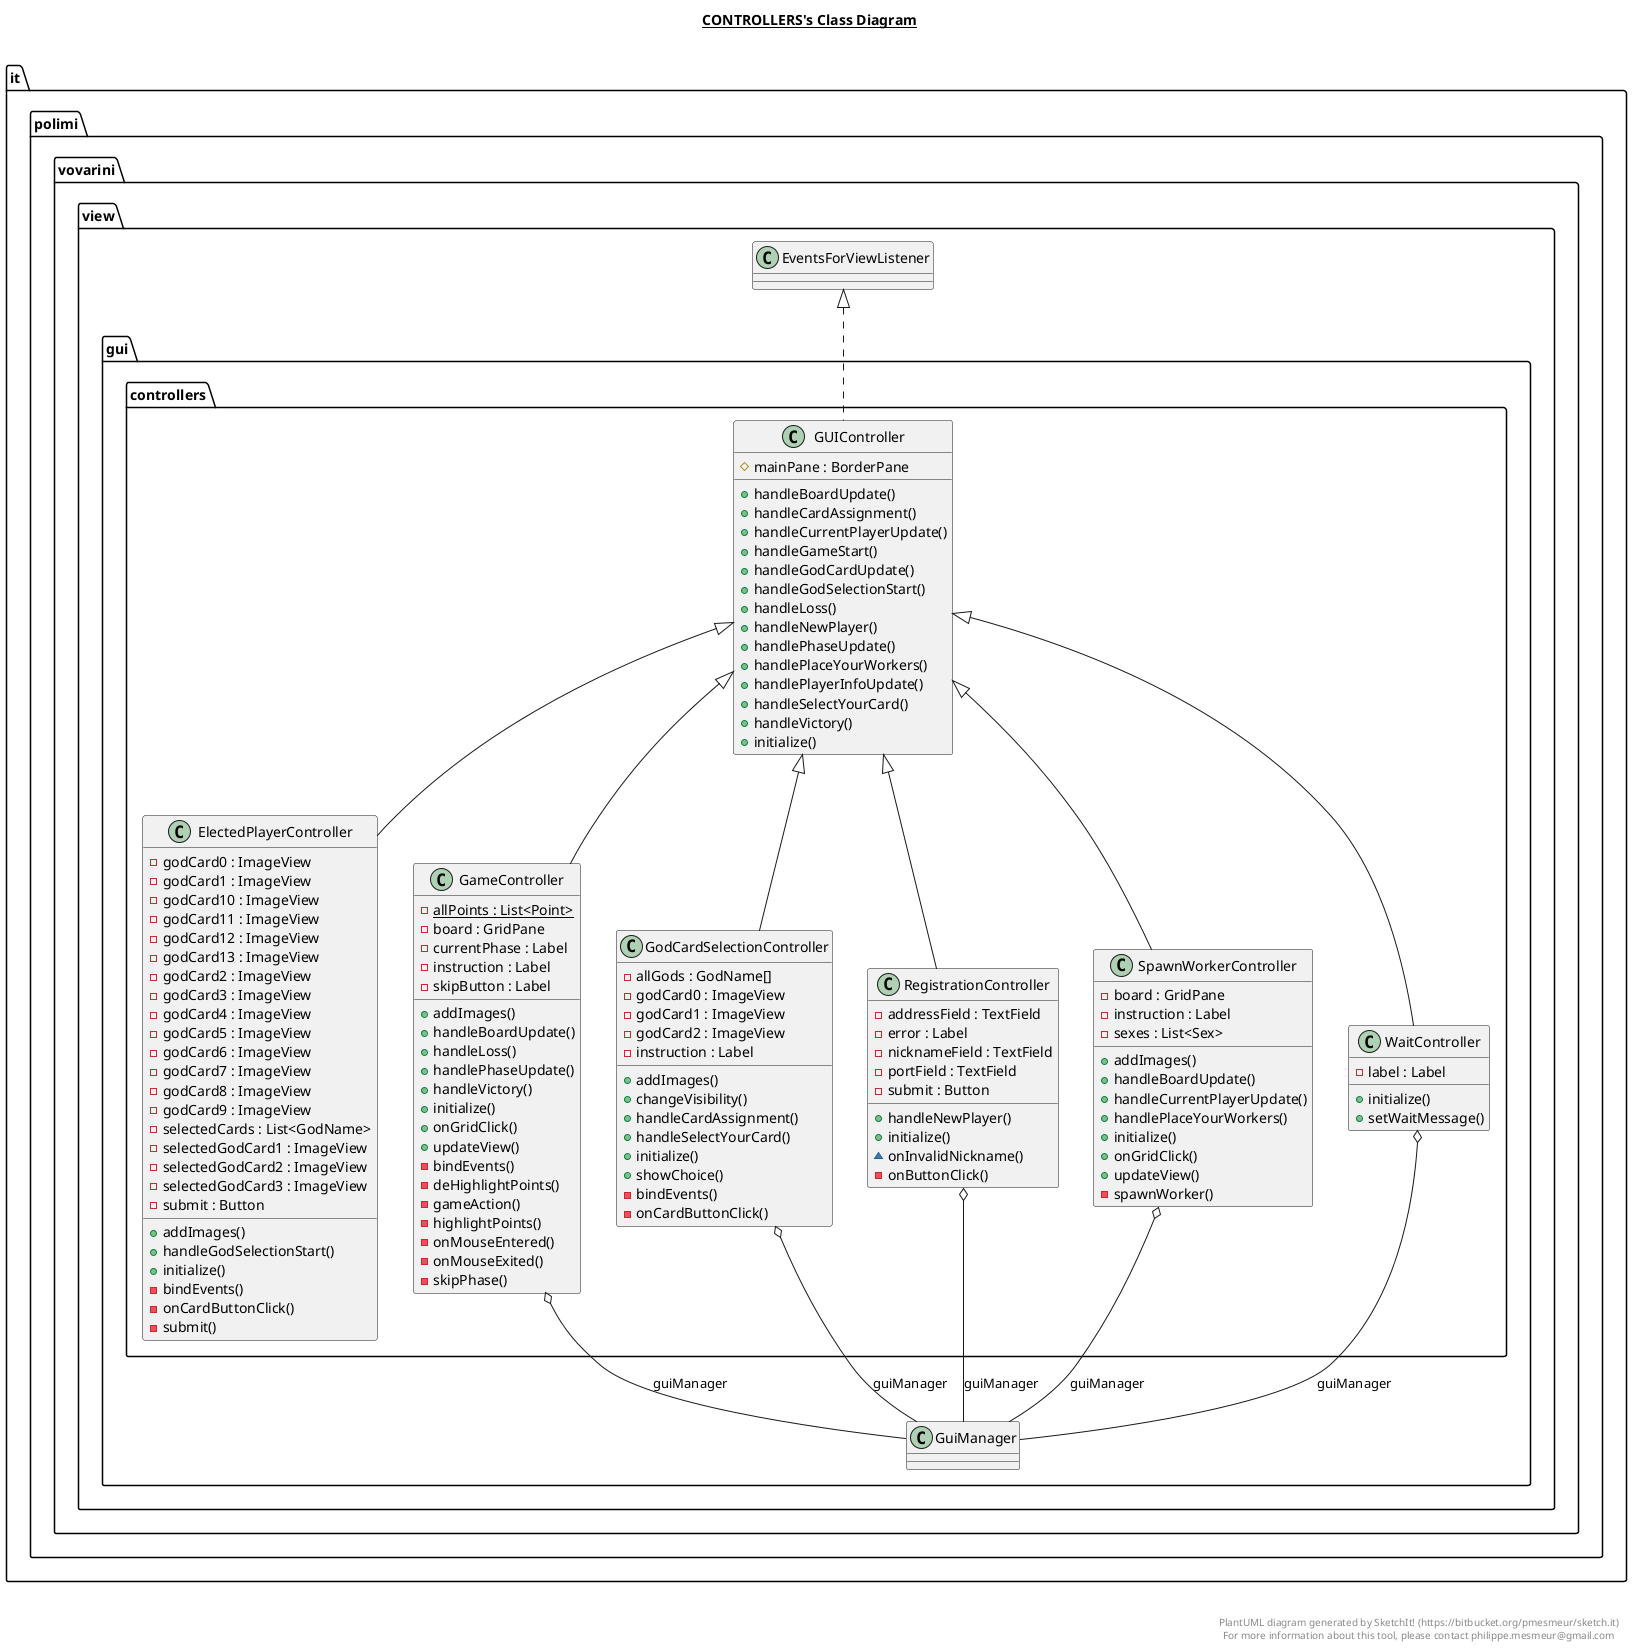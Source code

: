 @startuml

title __CONTROLLERS's Class Diagram__\n

  namespace it.polimi.vovarini {
    namespace view {
      namespace gui {
        namespace controllers {
          class it.polimi.vovarini.view.gui.controllers.ElectedPlayerController {
              - godCard0 : ImageView
              - godCard1 : ImageView
              - godCard10 : ImageView
              - godCard11 : ImageView
              - godCard12 : ImageView
              - godCard13 : ImageView
              - godCard2 : ImageView
              - godCard3 : ImageView
              - godCard4 : ImageView
              - godCard5 : ImageView
              - godCard6 : ImageView
              - godCard7 : ImageView
              - godCard8 : ImageView
              - godCard9 : ImageView
              - selectedCards : List<GodName>
              - selectedGodCard1 : ImageView
              - selectedGodCard2 : ImageView
              - selectedGodCard3 : ImageView
              - submit : Button
              + addImages()
              + handleGodSelectionStart()
              + initialize()
              - bindEvents()
              - onCardButtonClick()
              - submit()
          }
        }
      }
    }
  }
  

  namespace it.polimi.vovarini {
    namespace view {
      namespace gui {
        namespace controllers {
          class it.polimi.vovarini.view.gui.controllers.GUIController {
              # mainPane : BorderPane
              + handleBoardUpdate()
              + handleCardAssignment()
              + handleCurrentPlayerUpdate()
              + handleGameStart()
              + handleGodCardUpdate()
              + handleGodSelectionStart()
              + handleLoss()
              + handleNewPlayer()
              + handlePhaseUpdate()
              + handlePlaceYourWorkers()
              + handlePlayerInfoUpdate()
              + handleSelectYourCard()
              + handleVictory()
              + initialize()
          }
        }
      }
    }
  }
  

  namespace it.polimi.vovarini {
    namespace view {
      namespace gui {
        namespace controllers {
          class it.polimi.vovarini.view.gui.controllers.GameController {
              {static} - allPoints : List<Point>
              - board : GridPane
              - currentPhase : Label
              - instruction : Label
              - skipButton : Label
              + addImages()
              + handleBoardUpdate()
              + handleLoss()
              + handlePhaseUpdate()
              + handleVictory()
              + initialize()
              + onGridClick()
              + updateView()
              - bindEvents()
              - deHighlightPoints()
              - gameAction()
              - highlightPoints()
              - onMouseEntered()
              - onMouseExited()
              - skipPhase()
          }
        }
      }
    }
  }
  

  namespace it.polimi.vovarini {
    namespace view {
      namespace gui {
        namespace controllers {
          class it.polimi.vovarini.view.gui.controllers.GodCardSelectionController {
              - allGods : GodName[]
              - godCard0 : ImageView
              - godCard1 : ImageView
              - godCard2 : ImageView
              - instruction : Label
              + addImages()
              + changeVisibility()
              + handleCardAssignment()
              + handleSelectYourCard()
              + initialize()
              + showChoice()
              - bindEvents()
              - onCardButtonClick()
          }
        }
      }
    }
  }
  

  namespace it.polimi.vovarini {
    namespace view {
      namespace gui {
        namespace controllers {
          class it.polimi.vovarini.view.gui.controllers.RegistrationController {
              - addressField : TextField
              - error : Label
              - nicknameField : TextField
              - portField : TextField
              - submit : Button
              + handleNewPlayer()
              + initialize()
              ~ onInvalidNickname()
              - onButtonClick()
          }
        }
      }
    }
  }
  

  namespace it.polimi.vovarini {
    namespace view {
      namespace gui {
        namespace controllers {
          class it.polimi.vovarini.view.gui.controllers.SpawnWorkerController {
              - board : GridPane
              - instruction : Label
              - sexes : List<Sex>
              + addImages()
              + handleBoardUpdate()
              + handleCurrentPlayerUpdate()
              + handlePlaceYourWorkers()
              + initialize()
              + onGridClick()
              + updateView()
              - spawnWorker()
          }
        }
      }
    }
  }
  

  namespace it.polimi.vovarini {
    namespace view {
      namespace gui {
        namespace controllers {
          class it.polimi.vovarini.view.gui.controllers.WaitController {
              - label : Label
              + initialize()
              + setWaitMessage()
          }
        }
      }
    }
  }
  

  it.polimi.vovarini.view.gui.controllers.ElectedPlayerController -up-|> it.polimi.vovarini.view.gui.controllers.GUIController
  it.polimi.vovarini.view.gui.controllers.GUIController .up.|> it.polimi.vovarini.view.EventsForViewListener
  it.polimi.vovarini.view.gui.controllers.GameController -up-|> it.polimi.vovarini.view.gui.controllers.GUIController
  it.polimi.vovarini.view.gui.controllers.GameController o-- it.polimi.vovarini.view.gui.GuiManager : guiManager
  it.polimi.vovarini.view.gui.controllers.GodCardSelectionController -up-|> it.polimi.vovarini.view.gui.controllers.GUIController
  it.polimi.vovarini.view.gui.controllers.GodCardSelectionController o-- it.polimi.vovarini.view.gui.GuiManager : guiManager
  it.polimi.vovarini.view.gui.controllers.RegistrationController -up-|> it.polimi.vovarini.view.gui.controllers.GUIController
  it.polimi.vovarini.view.gui.controllers.RegistrationController o-- it.polimi.vovarini.view.gui.GuiManager : guiManager
  it.polimi.vovarini.view.gui.controllers.SpawnWorkerController -up-|> it.polimi.vovarini.view.gui.controllers.GUIController
  it.polimi.vovarini.view.gui.controllers.SpawnWorkerController o-- it.polimi.vovarini.view.gui.GuiManager : guiManager
  it.polimi.vovarini.view.gui.controllers.WaitController -up-|> it.polimi.vovarini.view.gui.controllers.GUIController
  it.polimi.vovarini.view.gui.controllers.WaitController o-- it.polimi.vovarini.view.gui.GuiManager : guiManager


right footer


PlantUML diagram generated by SketchIt! (https://bitbucket.org/pmesmeur/sketch.it)
For more information about this tool, please contact philippe.mesmeur@gmail.com
endfooter

@enduml
